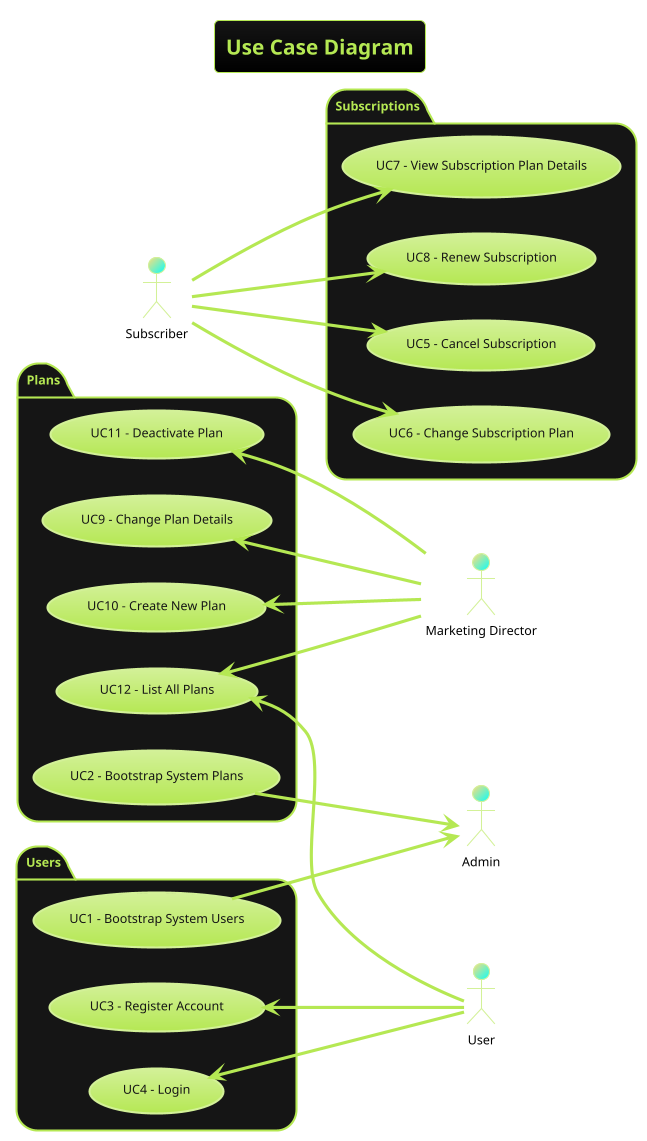 @startuml
'https://plantuml.com/use-case-diagram
!theme hacker
title Use Case Diagram
skinparam actorFontColor Black
left to right direction

:Admin: as "Admin" #F8DE7E/00FFFF
:Director: as "Marketing Director" #F8DE7E/00FFFF
:User: as "User" #F8DE7E/00FFFF
:Subscriber: as "Subscriber" #F8DE7E/00FFFF

package Plans {
 usecase "UC9 - Change Plan Details" as UC8
 usecase "UC10 - Create New Plan" as UC9
 usecase "UC11 - Deactivate Plan" as UC10
 usecase "UC12 - List All Plans" as UC11
 usecase "UC2 - Bootstrap System Plans" as UC12
}

package Subscriptions {
    usecase "UC5 - Cancel Subscription" as UC4
    usecase "UC6 - Change Subscription Plan" as UC5
    usecase "UC7 - View Subscription Plan Details" as UC6
    usecase "UC8 - Renew Subscription" as UC7
}

package Users {
    usecase "UC3 - Register Account" as UC1
    usecase "UC1 - Bootstrap System Users" as UC2
    usecase "UC4 - Login" as UC3
}


UC2 --> Admin
UC12 --> Admin

UC8 <-- Director
UC9 <-- Director
UC10 <-- Director
UC11 <-- Director

UC1 <-- User
UC3 <-- User
UC11 <-- User

Subscriber --> UC4
Subscriber --> UC5
Subscriber --> UC6
Subscriber --> UC7
@enduml
